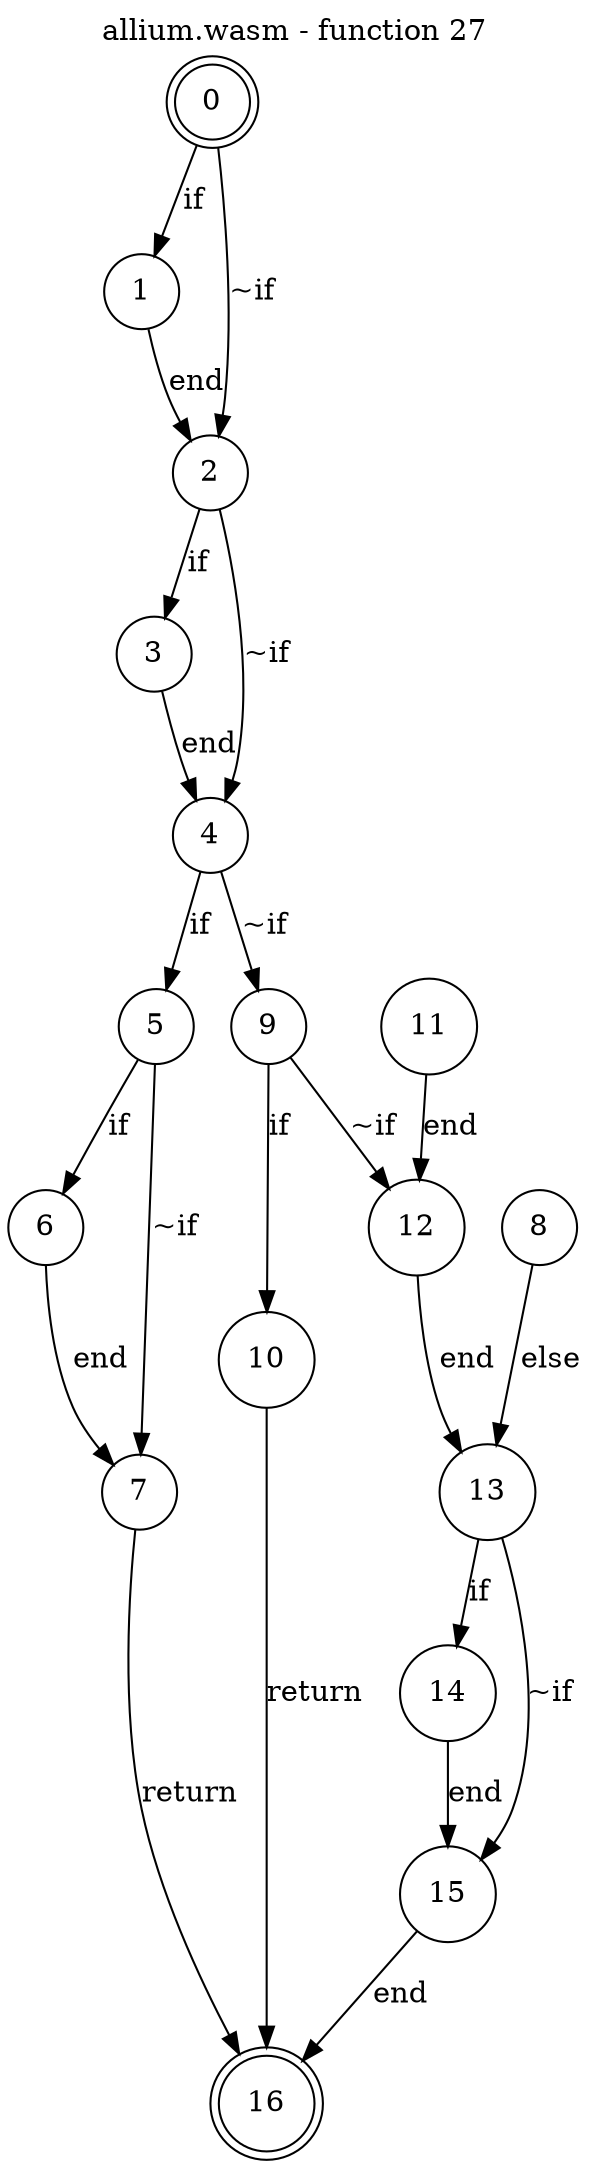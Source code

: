digraph finite_state_machine {
    label = "allium.wasm - function 27"
    labelloc =  t
    labelfontsize = 16
    labelfontcolor = black
    labelfontname = "Helvetica"
    node [shape = doublecircle]; 0 16;
    node [shape = circle];
    0 -> 1[label = "if"];
    0 -> 2[label = "~if"];
    1 -> 2[label = "end"];
    2 -> 3[label = "if"];
    2 -> 4[label = "~if"];
    3 -> 4[label = "end"];
    4 -> 5[label = "if"];
    4 -> 9[label = "~if"];
    5 -> 6[label = "if"];
    5 -> 7[label = "~if"];
    6 -> 7[label = "end"];
    7 -> 16[label = "return"];
    8 -> 13[label = "else"];
    9 -> 10[label = "if"];
    9 -> 12[label = "~if"];
    10 -> 16[label = "return"];
    11 -> 12[label = "end"];
    12 -> 13[label = "end"];
    13 -> 14[label = "if"];
    13 -> 15[label = "~if"];
    14 -> 15[label = "end"];
    15 -> 16[label = "end"];
}
